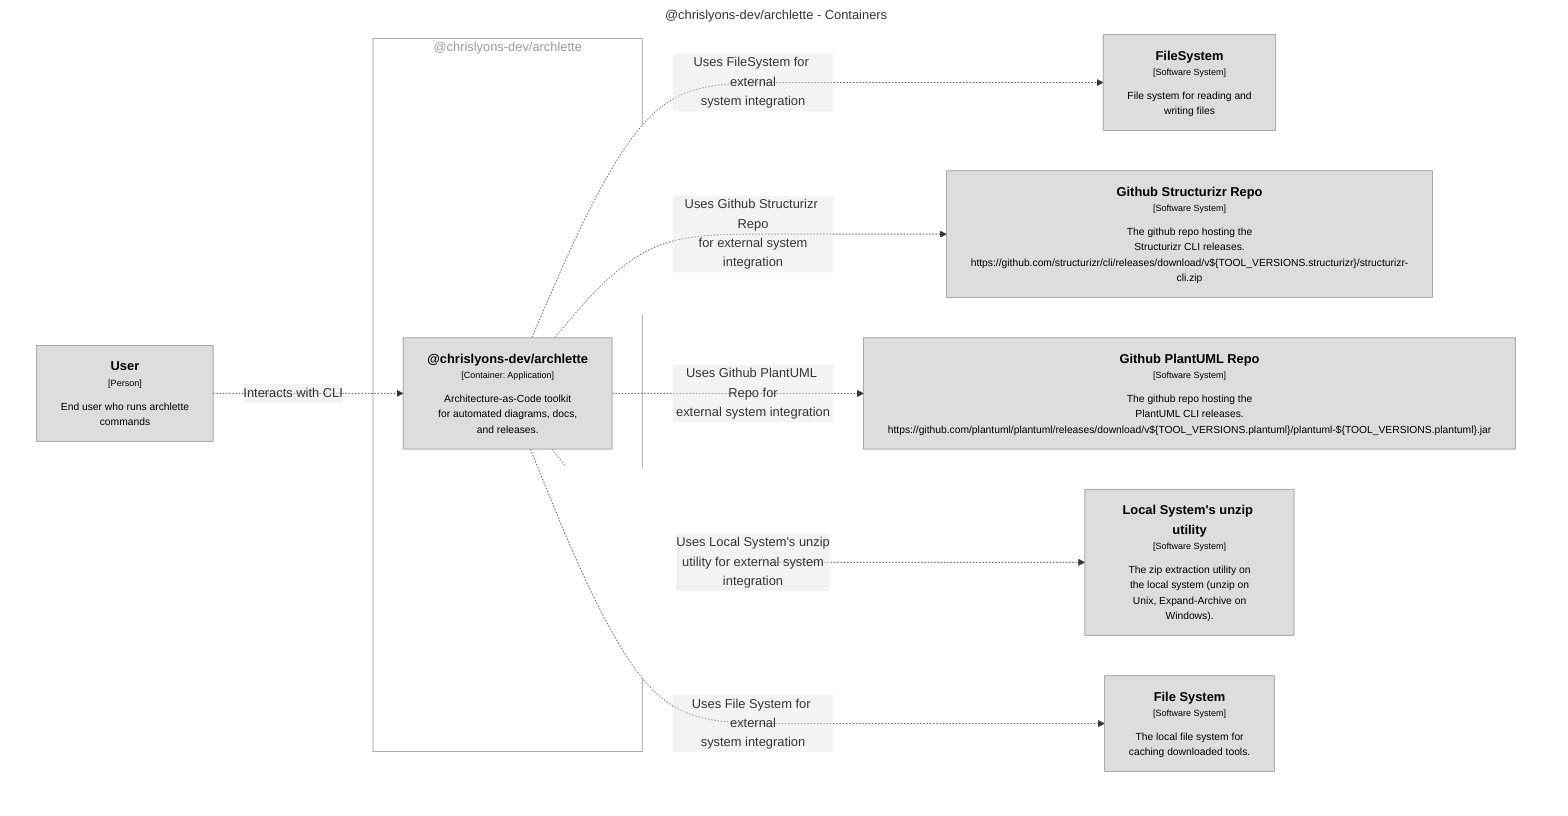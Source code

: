 graph TB
  linkStyle default fill:#ffffff

  subgraph diagram ["@chrislyons-dev/archlette - Containers"]
    style diagram fill:#ffffff,stroke:#ffffff

    1["<div style='font-weight: bold'>User</div><div style='font-size: 70%; margin-top: 0px'>[Person]</div><div style='font-size: 80%; margin-top:10px'>End user who runs archlette<br />commands</div>"]
    style 1 fill:#dddddd,stroke:#9a9a9a,color:#000000
    2["<div style='font-weight: bold'>FileSystem</div><div style='font-size: 70%; margin-top: 0px'>[Software System]</div><div style='font-size: 80%; margin-top:10px'>File system for reading and<br />writing files</div>"]
    style 2 fill:#dddddd,stroke:#9a9a9a,color:#000000
    3["<div style='font-weight: bold'>Github Structurizr Repo</div><div style='font-size: 70%; margin-top: 0px'>[Software System]</div><div style='font-size: 80%; margin-top:10px'>The github repo hosting the<br />Structurizr CLI releases.<br />https://github.com/structurizr/cli/releases/download/v${TOOL_VERSIONS.structurizr}/structurizr-cli.zip</div>"]
    style 3 fill:#dddddd,stroke:#9a9a9a,color:#000000
    4["<div style='font-weight: bold'>Github PlantUML Repo</div><div style='font-size: 70%; margin-top: 0px'>[Software System]</div><div style='font-size: 80%; margin-top:10px'>The github repo hosting the<br />PlantUML CLI releases.<br />https://github.com/plantuml/plantuml/releases/download/v${TOOL_VERSIONS.plantuml}/plantuml-${TOOL_VERSIONS.plantuml}.jar</div>"]
    style 4 fill:#dddddd,stroke:#9a9a9a,color:#000000
    5["<div style='font-weight: bold'>Local System's unzip utility</div><div style='font-size: 70%; margin-top: 0px'>[Software System]</div><div style='font-size: 80%; margin-top:10px'>The zip extraction utility on<br />the local system (unzip on<br />Unix, Expand-Archive on<br />Windows).</div>"]
    style 5 fill:#dddddd,stroke:#9a9a9a,color:#000000
    6["<div style='font-weight: bold'>File System</div><div style='font-size: 70%; margin-top: 0px'>[Software System]</div><div style='font-size: 80%; margin-top:10px'>The local file system for<br />caching downloaded tools.</div>"]
    style 6 fill:#dddddd,stroke:#9a9a9a,color:#000000

    subgraph 7 ["@chrislyons-dev/archlette"]
      style 7 fill:#ffffff,stroke:#9a9a9a,color:#9a9a9a

      8["<div style='font-weight: bold'>@chrislyons-dev/archlette</div><div style='font-size: 70%; margin-top: 0px'>[Container: Application]</div><div style='font-size: 80%; margin-top:10px'>Architecture-as-Code toolkit<br />for automated diagrams, docs,<br />and releases.</div>"]
      style 8 fill:#dddddd,stroke:#9a9a9a,color:#000000
    end

    8-. "<div>Uses FileSystem for external<br />system integration</div><div style='font-size: 70%'></div>" .->2
    8-. "<div>Uses Github Structurizr Repo<br />for external system<br />integration</div><div style='font-size: 70%'></div>" .->3
    8-. "<div>Uses Github PlantUML Repo for<br />external system integration</div><div style='font-size: 70%'></div>" .->4
    8-. "<div>Uses Local System's unzip<br />utility for external system<br />integration</div><div style='font-size: 70%'></div>" .->5
    8-. "<div>Uses File System for external<br />system integration</div><div style='font-size: 70%'></div>" .->6
    1-. "<div>Interacts with CLI</div><div style='font-size: 70%'></div>" .->8
  end
